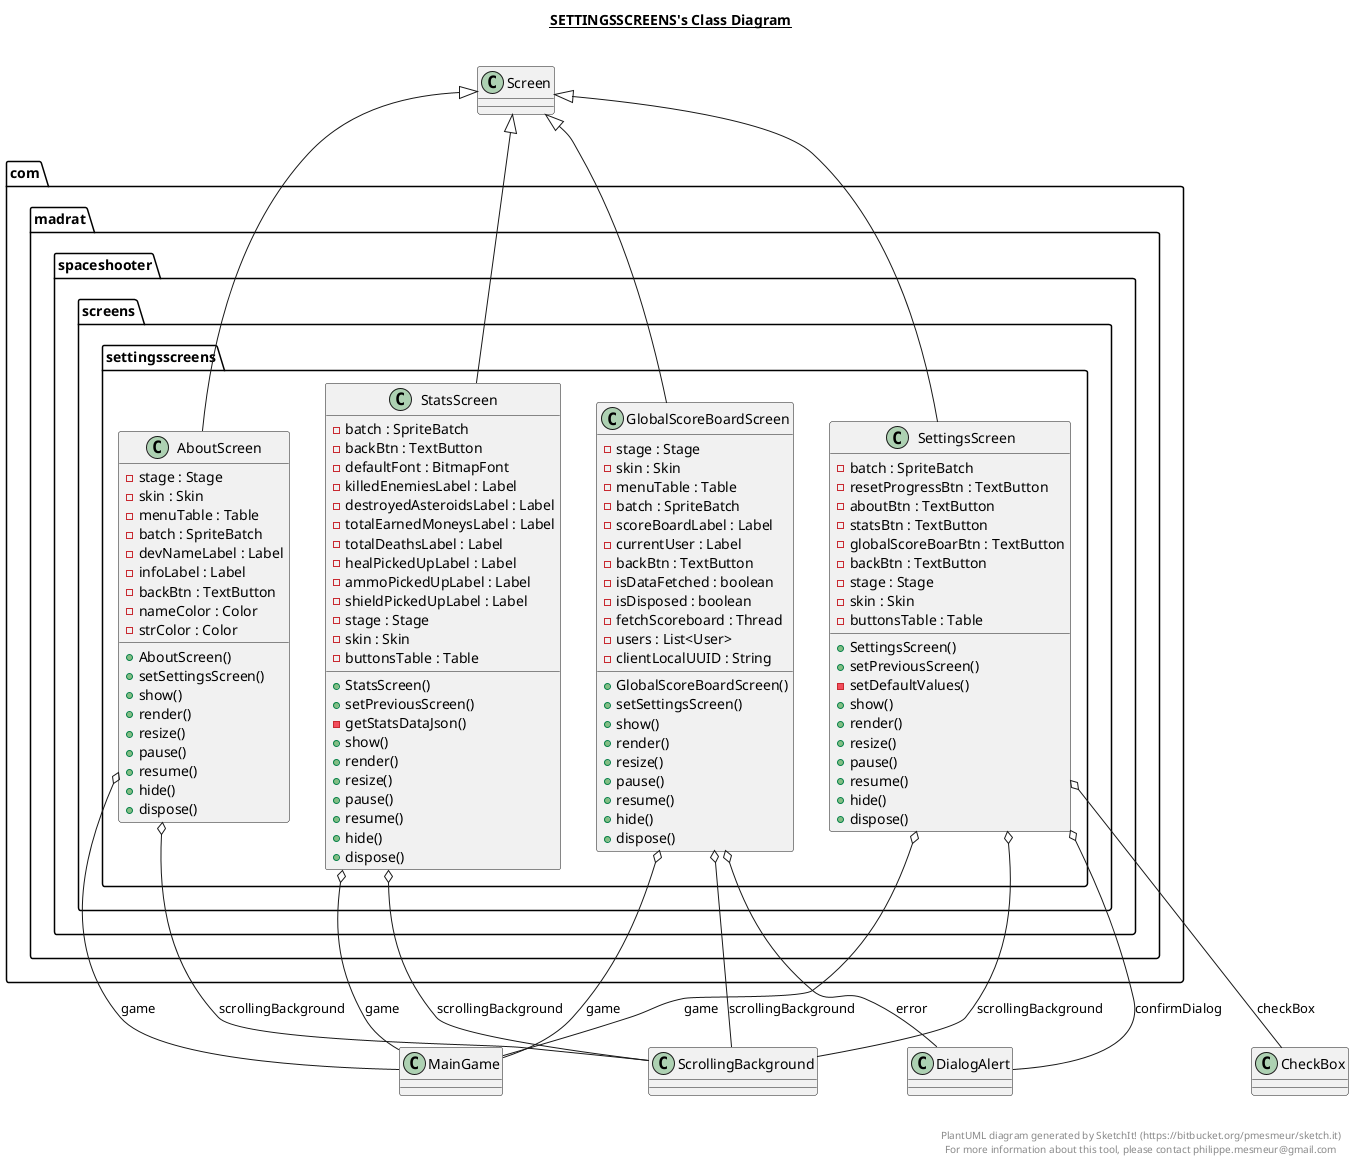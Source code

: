 @startuml

title __SETTINGSSCREENS's Class Diagram__\n

  package com.madrat.spaceshooter {
    package com.madrat.spaceshooter.screens {
      package com.madrat.spaceshooter.screens.settingsscreens {
        class AboutScreen {
            - stage : Stage
            - skin : Skin
            - menuTable : Table
            - batch : SpriteBatch
            - devNameLabel : Label
            - infoLabel : Label
            - backBtn : TextButton
            - nameColor : Color
            - strColor : Color
            + AboutScreen()
            + setSettingsScreen()
            + show()
            + render()
            + resize()
            + pause()
            + resume()
            + hide()
            + dispose()
        }
      }
    }
  }
  

  package com.madrat.spaceshooter {
    package com.madrat.spaceshooter.screens {
      package com.madrat.spaceshooter.screens.settingsscreens {
        class GlobalScoreBoardScreen {
            - stage : Stage
            - skin : Skin
            - menuTable : Table
            - batch : SpriteBatch
            - scoreBoardLabel : Label
            - currentUser : Label
            - backBtn : TextButton
            - isDataFetched : boolean
            - isDisposed : boolean
            - fetchScoreboard : Thread
            - users : List<User>
            - clientLocalUUID : String
            + GlobalScoreBoardScreen()
            + setSettingsScreen()
            + show()
            + render()
            + resize()
            + pause()
            + resume()
            + hide()
            + dispose()
        }
      }
    }
  }
  

  package com.madrat.spaceshooter {
    package com.madrat.spaceshooter.screens {
      package com.madrat.spaceshooter.screens.settingsscreens {
        class SettingsScreen {
            - batch : SpriteBatch
            - resetProgressBtn : TextButton
            - aboutBtn : TextButton
            - statsBtn : TextButton
            - globalScoreBoarBtn : TextButton
            - backBtn : TextButton
            - stage : Stage
            - skin : Skin
            - buttonsTable : Table
            + SettingsScreen()
            + setPreviousScreen()
            - setDefaultValues()
            + show()
            + render()
            + resize()
            + pause()
            + resume()
            + hide()
            + dispose()
        }
      }
    }
  }
  

  package com.madrat.spaceshooter {
    package com.madrat.spaceshooter.screens {
      package com.madrat.spaceshooter.screens.settingsscreens {
        class StatsScreen {
            - batch : SpriteBatch
            - backBtn : TextButton
            - defaultFont : BitmapFont
            - killedEnemiesLabel : Label
            - destroyedAsteroidsLabel : Label
            - totalEarnedMoneysLabel : Label
            - totalDeathsLabel : Label
            - healPickedUpLabel : Label
            - ammoPickedUpLabel : Label
            - shieldPickedUpLabel : Label
            - stage : Stage
            - skin : Skin
            - buttonsTable : Table
            + StatsScreen()
            + setPreviousScreen()
            - getStatsDataJson()
            + show()
            + render()
            + resize()
            + pause()
            + resume()
            + hide()
            + dispose()
        }
      }
    }
  }
  

  AboutScreen -up-|> Screen
  AboutScreen o-- MainGame : game
  AboutScreen o-- ScrollingBackground : scrollingBackground
  GlobalScoreBoardScreen -up-|> Screen
  GlobalScoreBoardScreen o-- MainGame : game
  GlobalScoreBoardScreen o-- ScrollingBackground : scrollingBackground
  GlobalScoreBoardScreen o-- DialogAlert : error
  SettingsScreen -up-|> Screen
  SettingsScreen o-- MainGame : game
  SettingsScreen o-- ScrollingBackground : scrollingBackground
  SettingsScreen o-- DialogAlert : confirmDialog
  SettingsScreen o-- CheckBox : checkBox
  StatsScreen -up-|> Screen
  StatsScreen o-- MainGame : game
  StatsScreen o-- ScrollingBackground : scrollingBackground


right footer


PlantUML diagram generated by SketchIt! (https://bitbucket.org/pmesmeur/sketch.it)
For more information about this tool, please contact philippe.mesmeur@gmail.com
endfooter

@enduml
